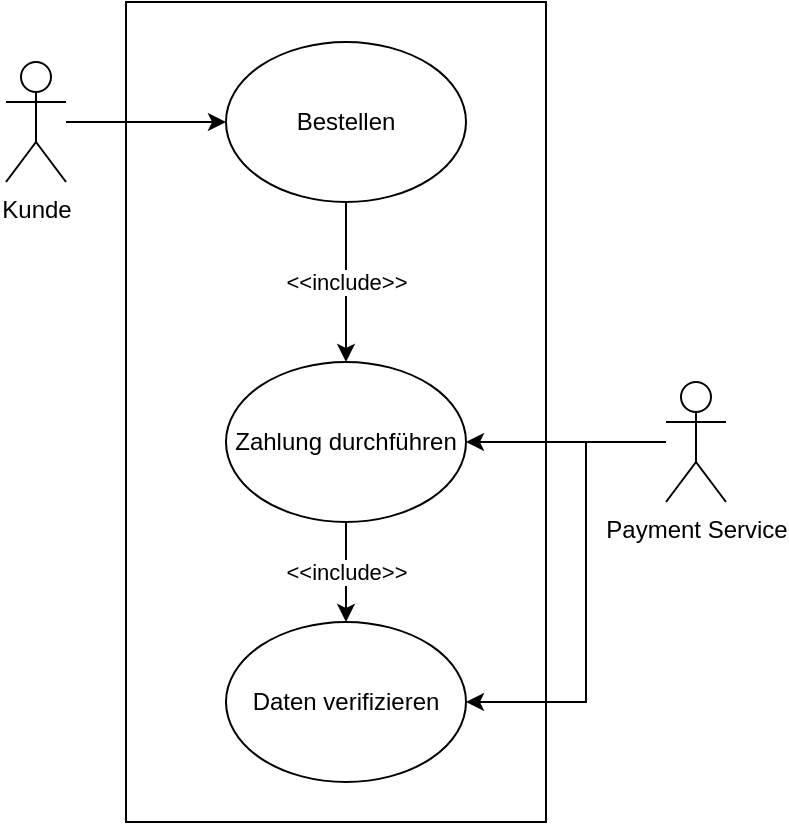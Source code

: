 <mxfile version="14.7.6" type="device"><diagram id="nvFEsnaTPt245RWx0sfy" name="Page-1"><mxGraphModel dx="1038" dy="496" grid="1" gridSize="10" guides="1" tooltips="1" connect="1" arrows="1" fold="1" page="1" pageScale="1" pageWidth="827" pageHeight="1169" math="0" shadow="0"><root><mxCell id="0"/><mxCell id="1" parent="0"/><mxCell id="0Tsr2rkA0bgnuqobSuf--5" style="edgeStyle=orthogonalEdgeStyle;rounded=0;orthogonalLoop=1;jettySize=auto;html=1;entryX=0;entryY=0.5;entryDx=0;entryDy=0;" parent="1" source="0Tsr2rkA0bgnuqobSuf--1" target="0Tsr2rkA0bgnuqobSuf--3" edge="1"><mxGeometry relative="1" as="geometry"><mxPoint x="220" y="250" as="sourcePoint"/><Array as="points"/></mxGeometry></mxCell><mxCell id="0Tsr2rkA0bgnuqobSuf--1" value="Kunde&lt;br&gt;" style="shape=umlActor;verticalLabelPosition=bottom;verticalAlign=top;html=1;outlineConnect=0;" parent="1" vertex="1"><mxGeometry x="190" y="220" width="30" height="60" as="geometry"/></mxCell><mxCell id="0Tsr2rkA0bgnuqobSuf--10" value="&amp;lt;&amp;lt;include&amp;gt;&amp;gt;" style="edgeStyle=orthogonalEdgeStyle;rounded=0;orthogonalLoop=1;jettySize=auto;html=1;entryX=0.5;entryY=0;entryDx=0;entryDy=0;" parent="1" source="0Tsr2rkA0bgnuqobSuf--2" target="0Tsr2rkA0bgnuqobSuf--9" edge="1"><mxGeometry relative="1" as="geometry"/></mxCell><mxCell id="0Tsr2rkA0bgnuqobSuf--2" value="Zahlung durchführen" style="ellipse;whiteSpace=wrap;html=1;" parent="1" vertex="1"><mxGeometry x="300" y="370" width="120" height="80" as="geometry"/></mxCell><mxCell id="0Tsr2rkA0bgnuqobSuf--7" value="&amp;lt;&amp;lt;include&amp;gt;&amp;gt;" style="edgeStyle=orthogonalEdgeStyle;rounded=0;orthogonalLoop=1;jettySize=auto;html=1;entryX=0.5;entryY=0;entryDx=0;entryDy=0;" parent="1" source="0Tsr2rkA0bgnuqobSuf--3" target="0Tsr2rkA0bgnuqobSuf--2" edge="1"><mxGeometry relative="1" as="geometry"/></mxCell><mxCell id="0Tsr2rkA0bgnuqobSuf--3" value="Bestellen" style="ellipse;whiteSpace=wrap;html=1;" parent="1" vertex="1"><mxGeometry x="300" y="210" width="120" height="80" as="geometry"/></mxCell><mxCell id="0Tsr2rkA0bgnuqobSuf--8" style="edgeStyle=orthogonalEdgeStyle;rounded=0;orthogonalLoop=1;jettySize=auto;html=1;entryX=1;entryY=0.5;entryDx=0;entryDy=0;" parent="1" source="0Tsr2rkA0bgnuqobSuf--4" target="0Tsr2rkA0bgnuqobSuf--2" edge="1"><mxGeometry relative="1" as="geometry"/></mxCell><mxCell id="0Tsr2rkA0bgnuqobSuf--11" style="edgeStyle=orthogonalEdgeStyle;rounded=0;orthogonalLoop=1;jettySize=auto;html=1;entryX=1;entryY=0.5;entryDx=0;entryDy=0;" parent="1" source="0Tsr2rkA0bgnuqobSuf--4" target="0Tsr2rkA0bgnuqobSuf--9" edge="1"><mxGeometry relative="1" as="geometry"><Array as="points"><mxPoint x="480" y="410"/><mxPoint x="480" y="540"/></Array></mxGeometry></mxCell><mxCell id="0Tsr2rkA0bgnuqobSuf--4" value="Payment Service" style="shape=umlActor;verticalLabelPosition=bottom;verticalAlign=top;html=1;outlineConnect=0;" parent="1" vertex="1"><mxGeometry x="520" y="380" width="30" height="60" as="geometry"/></mxCell><mxCell id="0Tsr2rkA0bgnuqobSuf--9" value="Daten verifizieren" style="ellipse;whiteSpace=wrap;html=1;" parent="1" vertex="1"><mxGeometry x="300" y="500" width="120" height="80" as="geometry"/></mxCell><mxCell id="G7AvbkpTQbDaq6i1RIrO-1" value="" style="rounded=0;whiteSpace=wrap;html=1;fillColor=none;" vertex="1" parent="1"><mxGeometry x="250" y="190" width="210" height="410" as="geometry"/></mxCell></root></mxGraphModel></diagram></mxfile>